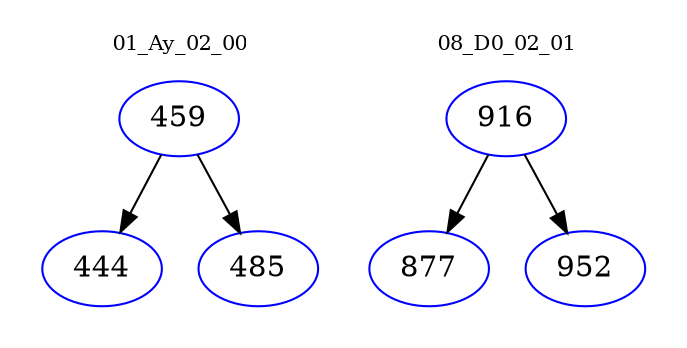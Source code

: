 digraph{
subgraph cluster_0 {
color = white
label = "01_Ay_02_00";
fontsize=10;
T0_459 [label="459", color="blue"]
T0_459 -> T0_444 [color="black"]
T0_444 [label="444", color="blue"]
T0_459 -> T0_485 [color="black"]
T0_485 [label="485", color="blue"]
}
subgraph cluster_1 {
color = white
label = "08_D0_02_01";
fontsize=10;
T1_916 [label="916", color="blue"]
T1_916 -> T1_877 [color="black"]
T1_877 [label="877", color="blue"]
T1_916 -> T1_952 [color="black"]
T1_952 [label="952", color="blue"]
}
}
